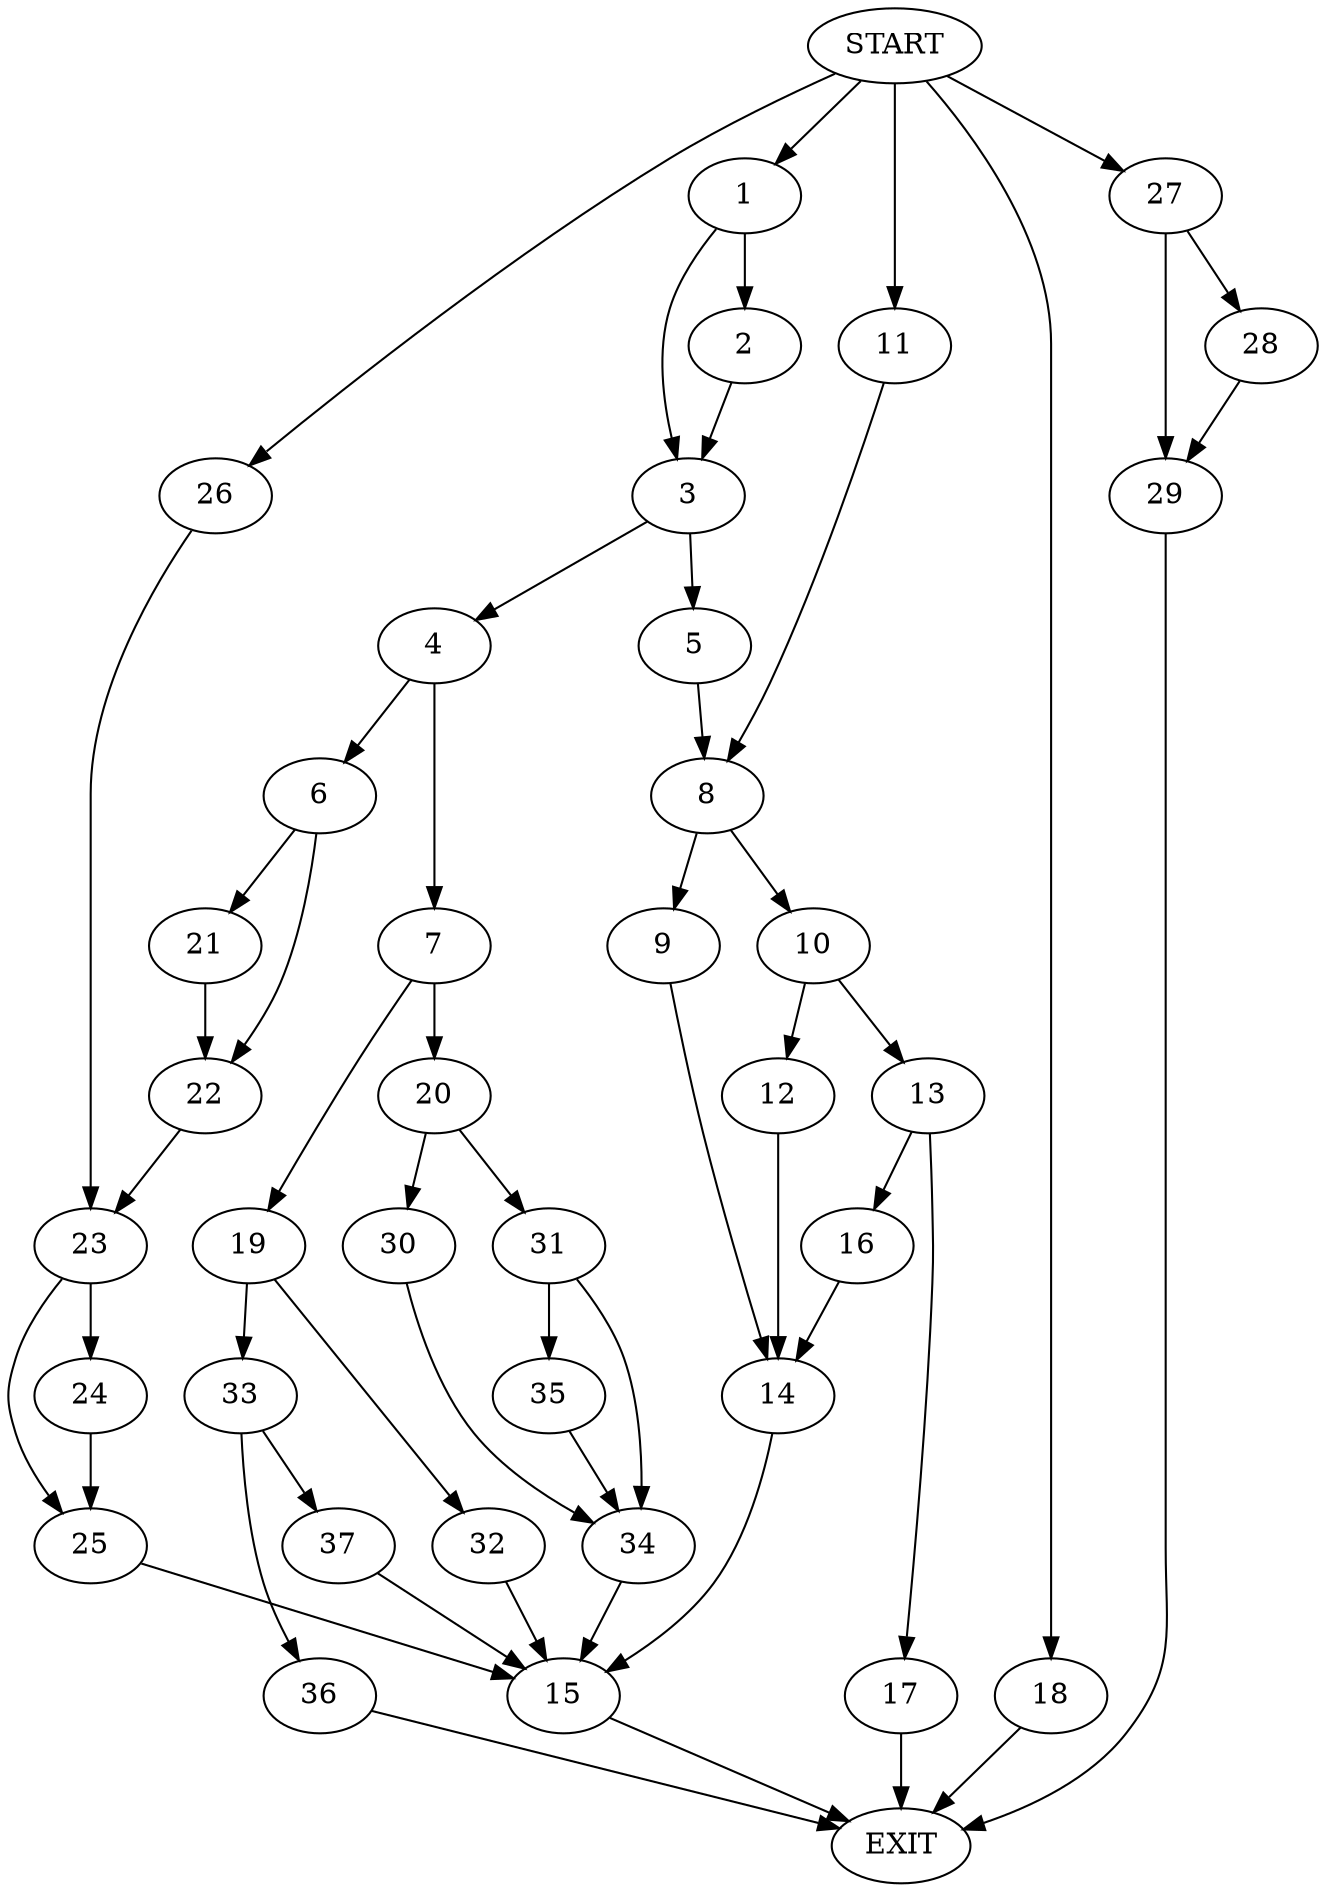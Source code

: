 digraph {
0 [label="START"]
38 [label="EXIT"]
0 -> 1
1 -> 2
1 -> 3
2 -> 3
3 -> 4
3 -> 5
4 -> 6
4 -> 7
5 -> 8
8 -> 9
8 -> 10
0 -> 11
11 -> 8
10 -> 12
10 -> 13
9 -> 14
14 -> 15
12 -> 14
13 -> 16
13 -> 17
17 -> 38
16 -> 14
15 -> 38
0 -> 18
18 -> 38
7 -> 19
7 -> 20
6 -> 21
6 -> 22
22 -> 23
21 -> 22
23 -> 24
23 -> 25
0 -> 26
26 -> 23
24 -> 25
25 -> 15
0 -> 27
27 -> 28
27 -> 29
29 -> 38
28 -> 29
20 -> 30
20 -> 31
19 -> 32
19 -> 33
30 -> 34
31 -> 34
31 -> 35
34 -> 15
35 -> 34
33 -> 36
33 -> 37
32 -> 15
36 -> 38
37 -> 15
}
